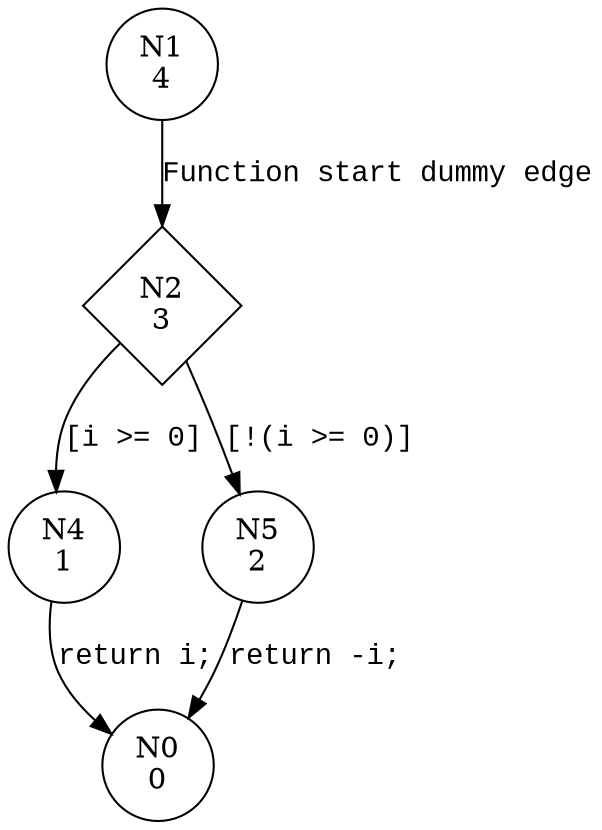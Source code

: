 digraph absMathInteger {
1 [shape="circle" label="N1\n4"]
2 [shape="diamond" label="N2\n3"]
4 [shape="circle" label="N4\n1"]
5 [shape="circle" label="N5\n2"]
0 [shape="circle" label="N0\n0"]
1 -> 2 [label="Function start dummy edge" fontname="Courier New"]
2 -> 4 [label="[i >= 0]" fontname="Courier New"]
2 -> 5 [label="[!(i >= 0)]" fontname="Courier New"]
4 -> 0 [label="return i;" fontname="Courier New"]
5 -> 0 [label="return -i;" fontname="Courier New"]
}